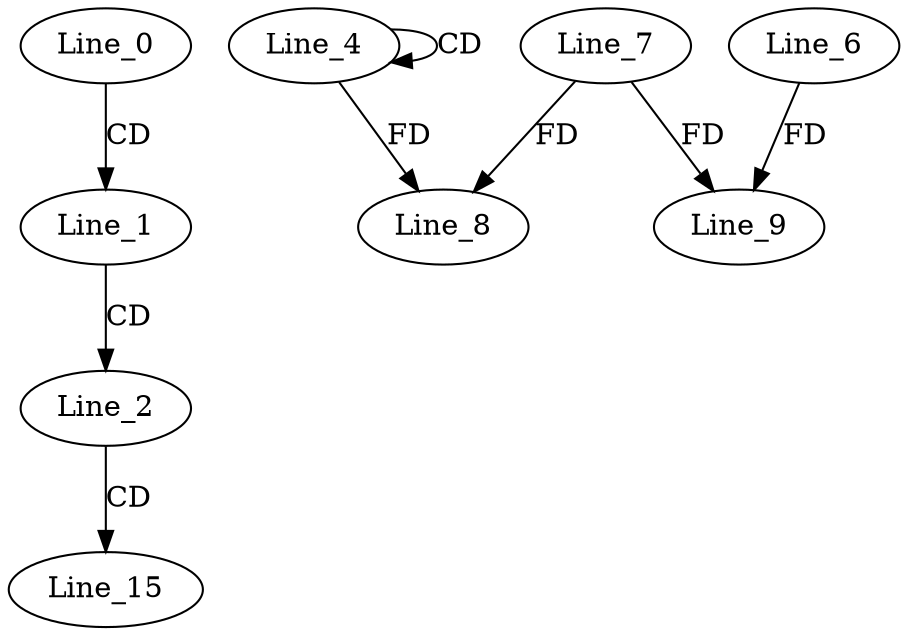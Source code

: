 digraph G {
  Line_0;
  Line_1;
  Line_2;
  Line_4;
  Line_4;
  Line_7;
  Line_8;
  Line_8;
  Line_6;
  Line_9;
  Line_15;
  Line_0 -> Line_1 [ label="CD" ];
  Line_1 -> Line_2 [ label="CD" ];
  Line_4 -> Line_4 [ label="CD" ];
  Line_7 -> Line_8 [ label="FD" ];
  Line_4 -> Line_8 [ label="FD" ];
  Line_6 -> Line_9 [ label="FD" ];
  Line_7 -> Line_9 [ label="FD" ];
  Line_2 -> Line_15 [ label="CD" ];
}
